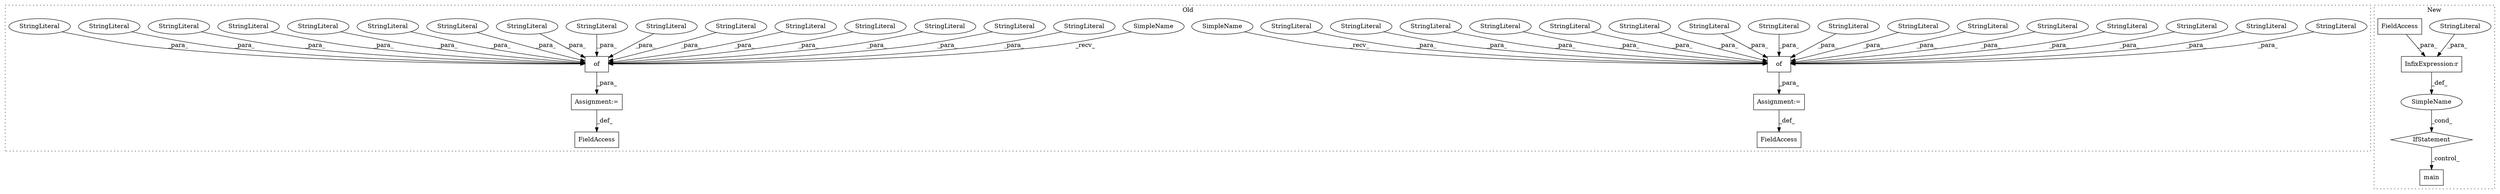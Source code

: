 digraph G {
subgraph cluster0 {
1 [label="of" a="32" s="244,326" l="3,1" shape="box"];
5 [label="StringLiteral" a="45" s="277" l="5" shape="ellipse"];
6 [label="StringLiteral" a="45" s="257" l="5" shape="ellipse"];
10 [label="StringLiteral" a="45" s="273" l="3" shape="ellipse"];
11 [label="StringLiteral" a="45" s="323" l="3" shape="ellipse"];
12 [label="Assignment:=" a="7" s="239" l="1" shape="box"];
13 [label="StringLiteral" a="45" s="247" l="5" shape="ellipse"];
14 [label="StringLiteral" a="45" s="267" l="5" shape="ellipse"];
15 [label="FieldAccess" a="22" s="233" l="6" shape="box"];
16 [label="StringLiteral" a="45" s="263" l="3" shape="ellipse"];
17 [label="of" a="32" s="344,426" l="3,1" shape="box"];
18 [label="FieldAccess" a="22" s="333" l="6" shape="box"];
19 [label="StringLiteral" a="45" s="387" l="5" shape="ellipse"];
20 [label="Assignment:=" a="7" s="339" l="1" shape="box"];
21 [label="StringLiteral" a="45" s="367" l="5" shape="ellipse"];
22 [label="StringLiteral" a="45" s="293" l="3" shape="ellipse"];
23 [label="StringLiteral" a="45" s="403" l="3" shape="ellipse"];
24 [label="StringLiteral" a="45" s="297" l="5" shape="ellipse"];
25 [label="StringLiteral" a="45" s="423" l="3" shape="ellipse"];
26 [label="StringLiteral" a="45" s="393" l="3" shape="ellipse"];
27 [label="StringLiteral" a="45" s="303" l="3" shape="ellipse"];
28 [label="StringLiteral" a="45" s="307" l="5" shape="ellipse"];
29 [label="StringLiteral" a="45" s="253" l="3" shape="ellipse"];
30 [label="StringLiteral" a="45" s="313" l="3" shape="ellipse"];
31 [label="StringLiteral" a="45" s="373" l="3" shape="ellipse"];
32 [label="StringLiteral" a="45" s="353" l="3" shape="ellipse"];
33 [label="StringLiteral" a="45" s="413" l="3" shape="ellipse"];
34 [label="StringLiteral" a="45" s="377" l="5" shape="ellipse"];
35 [label="StringLiteral" a="45" s="397" l="5" shape="ellipse"];
36 [label="StringLiteral" a="45" s="383" l="3" shape="ellipse"];
37 [label="StringLiteral" a="45" s="347" l="5" shape="ellipse"];
38 [label="StringLiteral" a="45" s="287" l="5" shape="ellipse"];
39 [label="StringLiteral" a="45" s="417" l="5" shape="ellipse"];
40 [label="StringLiteral" a="45" s="357" l="5" shape="ellipse"];
41 [label="StringLiteral" a="45" s="407" l="5" shape="ellipse"];
42 [label="StringLiteral" a="45" s="283" l="3" shape="ellipse"];
43 [label="StringLiteral" a="45" s="363" l="3" shape="ellipse"];
44 [label="StringLiteral" a="45" s="317" l="5" shape="ellipse"];
45 [label="SimpleName" a="42" s="340" l="3" shape="ellipse"];
46 [label="SimpleName" a="42" s="240" l="3" shape="ellipse"];
label = "Old";
style="dotted";
}
subgraph cluster1 {
2 [label="main" a="32" s="884" l="6" shape="box"];
3 [label="IfStatement" a="25" s="839,865" l="4,2" shape="diamond"];
4 [label="SimpleName" a="42" s="" l="" shape="ellipse"];
7 [label="InfixExpression:r" a="27" s="851" l="4" shape="box"];
8 [label="StringLiteral" a="45" s="855" l="10" shape="ellipse"];
9 [label="FieldAccess" a="22" s="843" l="8" shape="box"];
label = "New";
style="dotted";
}
1 -> 12 [label="_para_"];
3 -> 2 [label="_control_"];
4 -> 3 [label="_cond_"];
5 -> 1 [label="_para_"];
6 -> 1 [label="_para_"];
7 -> 4 [label="_def_"];
8 -> 7 [label="_para_"];
9 -> 7 [label="_para_"];
10 -> 1 [label="_para_"];
11 -> 1 [label="_para_"];
12 -> 15 [label="_def_"];
13 -> 1 [label="_para_"];
14 -> 1 [label="_para_"];
16 -> 1 [label="_para_"];
17 -> 20 [label="_para_"];
19 -> 17 [label="_para_"];
20 -> 18 [label="_def_"];
21 -> 17 [label="_para_"];
22 -> 1 [label="_para_"];
23 -> 17 [label="_para_"];
24 -> 1 [label="_para_"];
25 -> 17 [label="_para_"];
26 -> 17 [label="_para_"];
27 -> 1 [label="_para_"];
28 -> 1 [label="_para_"];
29 -> 1 [label="_para_"];
30 -> 1 [label="_para_"];
31 -> 17 [label="_para_"];
32 -> 17 [label="_para_"];
33 -> 17 [label="_para_"];
34 -> 17 [label="_para_"];
35 -> 17 [label="_para_"];
36 -> 17 [label="_para_"];
37 -> 17 [label="_para_"];
38 -> 1 [label="_para_"];
39 -> 17 [label="_para_"];
40 -> 17 [label="_para_"];
41 -> 17 [label="_para_"];
42 -> 1 [label="_para_"];
43 -> 17 [label="_para_"];
44 -> 1 [label="_para_"];
45 -> 17 [label="_recv_"];
46 -> 1 [label="_recv_"];
}